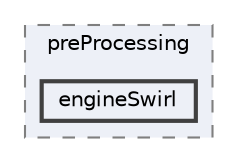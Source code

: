 digraph "applications/utilities/preProcessing/engineSwirl"
{
 // LATEX_PDF_SIZE
  bgcolor="transparent";
  edge [fontname=Helvetica,fontsize=10,labelfontname=Helvetica,labelfontsize=10];
  node [fontname=Helvetica,fontsize=10,shape=box,height=0.2,width=0.4];
  compound=true
  subgraph clusterdir_2cb9088fcfa5d85f3ea0b5a37d6be287 {
    graph [ bgcolor="#edf0f7", pencolor="grey50", label="preProcessing", fontname=Helvetica,fontsize=10 style="filled,dashed", URL="dir_2cb9088fcfa5d85f3ea0b5a37d6be287.html",tooltip=""]
  dir_13172ea0d4d26378874af07e1692ae3d [label="engineSwirl", fillcolor="#edf0f7", color="grey25", style="filled,bold", URL="dir_13172ea0d4d26378874af07e1692ae3d.html",tooltip=""];
  }
}

